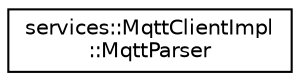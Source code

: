 digraph "Graphical Class Hierarchy"
{
 // INTERACTIVE_SVG=YES
  edge [fontname="Helvetica",fontsize="10",labelfontname="Helvetica",labelfontsize="10"];
  node [fontname="Helvetica",fontsize="10",shape=record];
  rankdir="LR";
  Node0 [label="services::MqttClientImpl\l::MqttParser",height=0.2,width=0.4,color="black", fillcolor="white", style="filled",URL="$d6/d71/classservices_1_1_mqtt_client_impl_1_1_mqtt_parser.html"];
}
